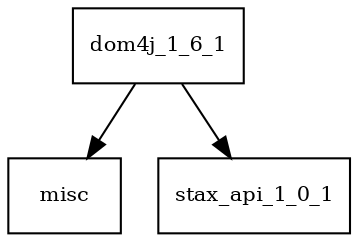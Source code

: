 digraph dom4j_1_6_1_dependencies {
  node [shape = box, fontsize=10.0];
  dom4j_1_6_1 -> misc;
  dom4j_1_6_1 -> stax_api_1_0_1;
}
